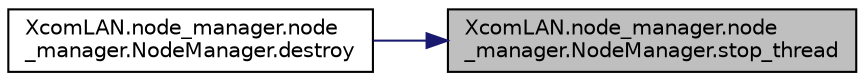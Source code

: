 digraph "XcomLAN.node_manager.node_manager.NodeManager.stop_thread"
{
 // LATEX_PDF_SIZE
  edge [fontname="Helvetica",fontsize="10",labelfontname="Helvetica",labelfontsize="10"];
  node [fontname="Helvetica",fontsize="10",shape=record];
  rankdir="RL";
  Node1 [label="XcomLAN.node_manager.node\l_manager.NodeManager.stop_thread",height=0.2,width=0.4,color="black", fillcolor="grey75", style="filled", fontcolor="black",tooltip=" "];
  Node1 -> Node2 [dir="back",color="midnightblue",fontsize="10",style="solid",fontname="Helvetica"];
  Node2 [label="XcomLAN.node_manager.node\l_manager.NodeManager.destroy",height=0.2,width=0.4,color="black", fillcolor="white", style="filled",URL="$d9/d2e/class_xcom_l_a_n_1_1node__manager_1_1node__manager_1_1_node_manager.html#a738d6668f03a1ea8107ef0491727dd80",tooltip=" "];
}
